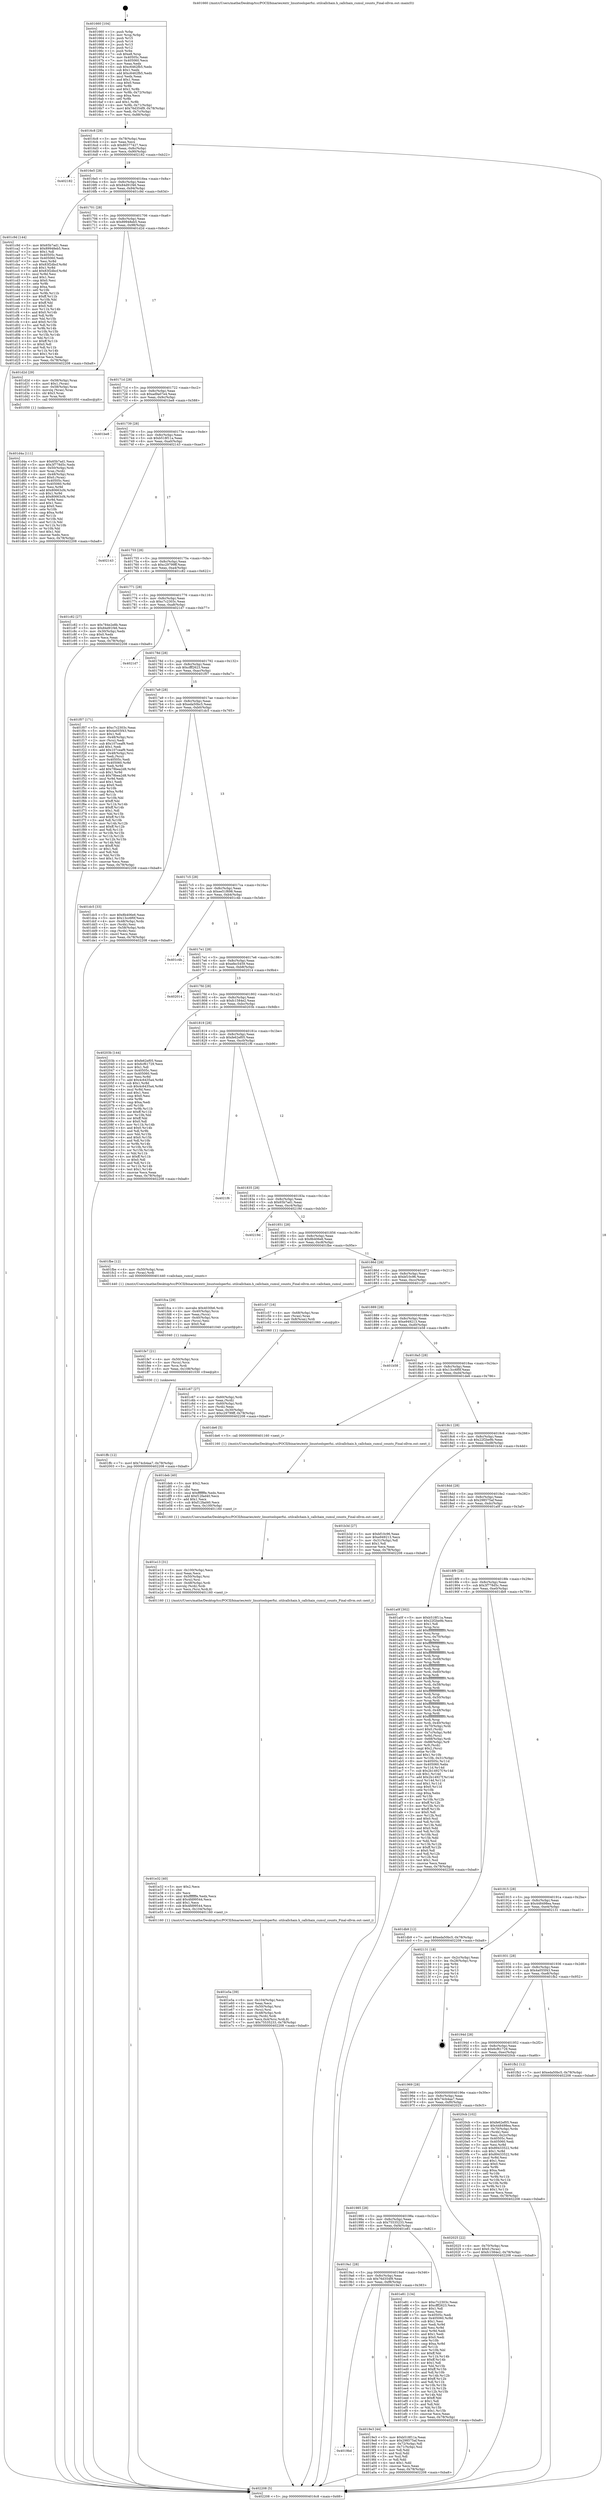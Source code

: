 digraph "0x401660" {
  label = "0x401660 (/mnt/c/Users/mathe/Desktop/tcc/POCII/binaries/extr_linuxtoolsperfui..utilcallchain.h_callchain_cumul_counts_Final-ollvm.out::main(0))"
  labelloc = "t"
  node[shape=record]

  Entry [label="",width=0.3,height=0.3,shape=circle,fillcolor=black,style=filled]
  "0x4016c8" [label="{
     0x4016c8 [29]\l
     | [instrs]\l
     &nbsp;&nbsp;0x4016c8 \<+3\>: mov -0x78(%rbp),%eax\l
     &nbsp;&nbsp;0x4016cb \<+2\>: mov %eax,%ecx\l
     &nbsp;&nbsp;0x4016cd \<+6\>: sub $0x80377427,%ecx\l
     &nbsp;&nbsp;0x4016d3 \<+6\>: mov %eax,-0x8c(%rbp)\l
     &nbsp;&nbsp;0x4016d9 \<+6\>: mov %ecx,-0x90(%rbp)\l
     &nbsp;&nbsp;0x4016df \<+6\>: je 0000000000402182 \<main+0xb22\>\l
  }"]
  "0x402182" [label="{
     0x402182\l
  }", style=dashed]
  "0x4016e5" [label="{
     0x4016e5 [28]\l
     | [instrs]\l
     &nbsp;&nbsp;0x4016e5 \<+5\>: jmp 00000000004016ea \<main+0x8a\>\l
     &nbsp;&nbsp;0x4016ea \<+6\>: mov -0x8c(%rbp),%eax\l
     &nbsp;&nbsp;0x4016f0 \<+5\>: sub $0x84d91f46,%eax\l
     &nbsp;&nbsp;0x4016f5 \<+6\>: mov %eax,-0x94(%rbp)\l
     &nbsp;&nbsp;0x4016fb \<+6\>: je 0000000000401c9d \<main+0x63d\>\l
  }"]
  Exit [label="",width=0.3,height=0.3,shape=circle,fillcolor=black,style=filled,peripheries=2]
  "0x401c9d" [label="{
     0x401c9d [144]\l
     | [instrs]\l
     &nbsp;&nbsp;0x401c9d \<+5\>: mov $0x65b7ad1,%eax\l
     &nbsp;&nbsp;0x401ca2 \<+5\>: mov $0x89948eb5,%ecx\l
     &nbsp;&nbsp;0x401ca7 \<+2\>: mov $0x1,%dl\l
     &nbsp;&nbsp;0x401ca9 \<+7\>: mov 0x40505c,%esi\l
     &nbsp;&nbsp;0x401cb0 \<+7\>: mov 0x405060,%edi\l
     &nbsp;&nbsp;0x401cb7 \<+3\>: mov %esi,%r8d\l
     &nbsp;&nbsp;0x401cba \<+7\>: sub $0x83f2dbcf,%r8d\l
     &nbsp;&nbsp;0x401cc1 \<+4\>: sub $0x1,%r8d\l
     &nbsp;&nbsp;0x401cc5 \<+7\>: add $0x83f2dbcf,%r8d\l
     &nbsp;&nbsp;0x401ccc \<+4\>: imul %r8d,%esi\l
     &nbsp;&nbsp;0x401cd0 \<+3\>: and $0x1,%esi\l
     &nbsp;&nbsp;0x401cd3 \<+3\>: cmp $0x0,%esi\l
     &nbsp;&nbsp;0x401cd6 \<+4\>: sete %r9b\l
     &nbsp;&nbsp;0x401cda \<+3\>: cmp $0xa,%edi\l
     &nbsp;&nbsp;0x401cdd \<+4\>: setl %r10b\l
     &nbsp;&nbsp;0x401ce1 \<+3\>: mov %r9b,%r11b\l
     &nbsp;&nbsp;0x401ce4 \<+4\>: xor $0xff,%r11b\l
     &nbsp;&nbsp;0x401ce8 \<+3\>: mov %r10b,%bl\l
     &nbsp;&nbsp;0x401ceb \<+3\>: xor $0xff,%bl\l
     &nbsp;&nbsp;0x401cee \<+3\>: xor $0x0,%dl\l
     &nbsp;&nbsp;0x401cf1 \<+3\>: mov %r11b,%r14b\l
     &nbsp;&nbsp;0x401cf4 \<+4\>: and $0x0,%r14b\l
     &nbsp;&nbsp;0x401cf8 \<+3\>: and %dl,%r9b\l
     &nbsp;&nbsp;0x401cfb \<+3\>: mov %bl,%r15b\l
     &nbsp;&nbsp;0x401cfe \<+4\>: and $0x0,%r15b\l
     &nbsp;&nbsp;0x401d02 \<+3\>: and %dl,%r10b\l
     &nbsp;&nbsp;0x401d05 \<+3\>: or %r9b,%r14b\l
     &nbsp;&nbsp;0x401d08 \<+3\>: or %r10b,%r15b\l
     &nbsp;&nbsp;0x401d0b \<+3\>: xor %r15b,%r14b\l
     &nbsp;&nbsp;0x401d0e \<+3\>: or %bl,%r11b\l
     &nbsp;&nbsp;0x401d11 \<+4\>: xor $0xff,%r11b\l
     &nbsp;&nbsp;0x401d15 \<+3\>: or $0x0,%dl\l
     &nbsp;&nbsp;0x401d18 \<+3\>: and %dl,%r11b\l
     &nbsp;&nbsp;0x401d1b \<+3\>: or %r11b,%r14b\l
     &nbsp;&nbsp;0x401d1e \<+4\>: test $0x1,%r14b\l
     &nbsp;&nbsp;0x401d22 \<+3\>: cmovne %ecx,%eax\l
     &nbsp;&nbsp;0x401d25 \<+3\>: mov %eax,-0x78(%rbp)\l
     &nbsp;&nbsp;0x401d28 \<+5\>: jmp 0000000000402208 \<main+0xba8\>\l
  }"]
  "0x401701" [label="{
     0x401701 [28]\l
     | [instrs]\l
     &nbsp;&nbsp;0x401701 \<+5\>: jmp 0000000000401706 \<main+0xa6\>\l
     &nbsp;&nbsp;0x401706 \<+6\>: mov -0x8c(%rbp),%eax\l
     &nbsp;&nbsp;0x40170c \<+5\>: sub $0x89948eb5,%eax\l
     &nbsp;&nbsp;0x401711 \<+6\>: mov %eax,-0x98(%rbp)\l
     &nbsp;&nbsp;0x401717 \<+6\>: je 0000000000401d2d \<main+0x6cd\>\l
  }"]
  "0x401ffc" [label="{
     0x401ffc [12]\l
     | [instrs]\l
     &nbsp;&nbsp;0x401ffc \<+7\>: movl $0x74cb4aa7,-0x78(%rbp)\l
     &nbsp;&nbsp;0x402003 \<+5\>: jmp 0000000000402208 \<main+0xba8\>\l
  }"]
  "0x401d2d" [label="{
     0x401d2d [29]\l
     | [instrs]\l
     &nbsp;&nbsp;0x401d2d \<+4\>: mov -0x58(%rbp),%rax\l
     &nbsp;&nbsp;0x401d31 \<+6\>: movl $0x1,(%rax)\l
     &nbsp;&nbsp;0x401d37 \<+4\>: mov -0x58(%rbp),%rax\l
     &nbsp;&nbsp;0x401d3b \<+3\>: movslq (%rax),%rax\l
     &nbsp;&nbsp;0x401d3e \<+4\>: shl $0x3,%rax\l
     &nbsp;&nbsp;0x401d42 \<+3\>: mov %rax,%rdi\l
     &nbsp;&nbsp;0x401d45 \<+5\>: call 0000000000401050 \<malloc@plt\>\l
     | [calls]\l
     &nbsp;&nbsp;0x401050 \{1\} (unknown)\l
  }"]
  "0x40171d" [label="{
     0x40171d [28]\l
     | [instrs]\l
     &nbsp;&nbsp;0x40171d \<+5\>: jmp 0000000000401722 \<main+0xc2\>\l
     &nbsp;&nbsp;0x401722 \<+6\>: mov -0x8c(%rbp),%eax\l
     &nbsp;&nbsp;0x401728 \<+5\>: sub $0xad9a07e4,%eax\l
     &nbsp;&nbsp;0x40172d \<+6\>: mov %eax,-0x9c(%rbp)\l
     &nbsp;&nbsp;0x401733 \<+6\>: je 0000000000401be8 \<main+0x588\>\l
  }"]
  "0x401fe7" [label="{
     0x401fe7 [21]\l
     | [instrs]\l
     &nbsp;&nbsp;0x401fe7 \<+4\>: mov -0x50(%rbp),%rcx\l
     &nbsp;&nbsp;0x401feb \<+3\>: mov (%rcx),%rcx\l
     &nbsp;&nbsp;0x401fee \<+3\>: mov %rcx,%rdi\l
     &nbsp;&nbsp;0x401ff1 \<+6\>: mov %eax,-0x108(%rbp)\l
     &nbsp;&nbsp;0x401ff7 \<+5\>: call 0000000000401030 \<free@plt\>\l
     | [calls]\l
     &nbsp;&nbsp;0x401030 \{1\} (unknown)\l
  }"]
  "0x401be8" [label="{
     0x401be8\l
  }", style=dashed]
  "0x401739" [label="{
     0x401739 [28]\l
     | [instrs]\l
     &nbsp;&nbsp;0x401739 \<+5\>: jmp 000000000040173e \<main+0xde\>\l
     &nbsp;&nbsp;0x40173e \<+6\>: mov -0x8c(%rbp),%eax\l
     &nbsp;&nbsp;0x401744 \<+5\>: sub $0xb518f11a,%eax\l
     &nbsp;&nbsp;0x401749 \<+6\>: mov %eax,-0xa0(%rbp)\l
     &nbsp;&nbsp;0x40174f \<+6\>: je 0000000000402143 \<main+0xae3\>\l
  }"]
  "0x401fca" [label="{
     0x401fca [29]\l
     | [instrs]\l
     &nbsp;&nbsp;0x401fca \<+10\>: movabs $0x4030b6,%rdi\l
     &nbsp;&nbsp;0x401fd4 \<+4\>: mov -0x40(%rbp),%rcx\l
     &nbsp;&nbsp;0x401fd8 \<+2\>: mov %eax,(%rcx)\l
     &nbsp;&nbsp;0x401fda \<+4\>: mov -0x40(%rbp),%rcx\l
     &nbsp;&nbsp;0x401fde \<+2\>: mov (%rcx),%esi\l
     &nbsp;&nbsp;0x401fe0 \<+2\>: mov $0x0,%al\l
     &nbsp;&nbsp;0x401fe2 \<+5\>: call 0000000000401040 \<printf@plt\>\l
     | [calls]\l
     &nbsp;&nbsp;0x401040 \{1\} (unknown)\l
  }"]
  "0x402143" [label="{
     0x402143\l
  }", style=dashed]
  "0x401755" [label="{
     0x401755 [28]\l
     | [instrs]\l
     &nbsp;&nbsp;0x401755 \<+5\>: jmp 000000000040175a \<main+0xfa\>\l
     &nbsp;&nbsp;0x40175a \<+6\>: mov -0x8c(%rbp),%eax\l
     &nbsp;&nbsp;0x401760 \<+5\>: sub $0xc29799ff,%eax\l
     &nbsp;&nbsp;0x401765 \<+6\>: mov %eax,-0xa4(%rbp)\l
     &nbsp;&nbsp;0x40176b \<+6\>: je 0000000000401c82 \<main+0x622\>\l
  }"]
  "0x401e5a" [label="{
     0x401e5a [39]\l
     | [instrs]\l
     &nbsp;&nbsp;0x401e5a \<+6\>: mov -0x104(%rbp),%ecx\l
     &nbsp;&nbsp;0x401e60 \<+3\>: imul %eax,%ecx\l
     &nbsp;&nbsp;0x401e63 \<+4\>: mov -0x50(%rbp),%rsi\l
     &nbsp;&nbsp;0x401e67 \<+3\>: mov (%rsi),%rsi\l
     &nbsp;&nbsp;0x401e6a \<+4\>: mov -0x48(%rbp),%rdi\l
     &nbsp;&nbsp;0x401e6e \<+3\>: movslq (%rdi),%rdi\l
     &nbsp;&nbsp;0x401e71 \<+4\>: mov %ecx,0x4(%rsi,%rdi,8)\l
     &nbsp;&nbsp;0x401e75 \<+7\>: movl $0x75535233,-0x78(%rbp)\l
     &nbsp;&nbsp;0x401e7c \<+5\>: jmp 0000000000402208 \<main+0xba8\>\l
  }"]
  "0x401c82" [label="{
     0x401c82 [27]\l
     | [instrs]\l
     &nbsp;&nbsp;0x401c82 \<+5\>: mov $0x784e2e8b,%eax\l
     &nbsp;&nbsp;0x401c87 \<+5\>: mov $0x84d91f46,%ecx\l
     &nbsp;&nbsp;0x401c8c \<+3\>: mov -0x30(%rbp),%edx\l
     &nbsp;&nbsp;0x401c8f \<+3\>: cmp $0x0,%edx\l
     &nbsp;&nbsp;0x401c92 \<+3\>: cmove %ecx,%eax\l
     &nbsp;&nbsp;0x401c95 \<+3\>: mov %eax,-0x78(%rbp)\l
     &nbsp;&nbsp;0x401c98 \<+5\>: jmp 0000000000402208 \<main+0xba8\>\l
  }"]
  "0x401771" [label="{
     0x401771 [28]\l
     | [instrs]\l
     &nbsp;&nbsp;0x401771 \<+5\>: jmp 0000000000401776 \<main+0x116\>\l
     &nbsp;&nbsp;0x401776 \<+6\>: mov -0x8c(%rbp),%eax\l
     &nbsp;&nbsp;0x40177c \<+5\>: sub $0xc7c2303c,%eax\l
     &nbsp;&nbsp;0x401781 \<+6\>: mov %eax,-0xa8(%rbp)\l
     &nbsp;&nbsp;0x401787 \<+6\>: je 00000000004021d7 \<main+0xb77\>\l
  }"]
  "0x401e32" [label="{
     0x401e32 [40]\l
     | [instrs]\l
     &nbsp;&nbsp;0x401e32 \<+5\>: mov $0x2,%ecx\l
     &nbsp;&nbsp;0x401e37 \<+1\>: cltd\l
     &nbsp;&nbsp;0x401e38 \<+2\>: idiv %ecx\l
     &nbsp;&nbsp;0x401e3a \<+6\>: imul $0xfffffffe,%edx,%ecx\l
     &nbsp;&nbsp;0x401e40 \<+6\>: add $0x4fd99544,%ecx\l
     &nbsp;&nbsp;0x401e46 \<+3\>: add $0x1,%ecx\l
     &nbsp;&nbsp;0x401e49 \<+6\>: sub $0x4fd99544,%ecx\l
     &nbsp;&nbsp;0x401e4f \<+6\>: mov %ecx,-0x104(%rbp)\l
     &nbsp;&nbsp;0x401e55 \<+5\>: call 0000000000401160 \<next_i\>\l
     | [calls]\l
     &nbsp;&nbsp;0x401160 \{1\} (/mnt/c/Users/mathe/Desktop/tcc/POCII/binaries/extr_linuxtoolsperfui..utilcallchain.h_callchain_cumul_counts_Final-ollvm.out::next_i)\l
  }"]
  "0x4021d7" [label="{
     0x4021d7\l
  }", style=dashed]
  "0x40178d" [label="{
     0x40178d [28]\l
     | [instrs]\l
     &nbsp;&nbsp;0x40178d \<+5\>: jmp 0000000000401792 \<main+0x132\>\l
     &nbsp;&nbsp;0x401792 \<+6\>: mov -0x8c(%rbp),%eax\l
     &nbsp;&nbsp;0x401798 \<+5\>: sub $0xcfff2623,%eax\l
     &nbsp;&nbsp;0x40179d \<+6\>: mov %eax,-0xac(%rbp)\l
     &nbsp;&nbsp;0x4017a3 \<+6\>: je 0000000000401f07 \<main+0x8a7\>\l
  }"]
  "0x401e13" [label="{
     0x401e13 [31]\l
     | [instrs]\l
     &nbsp;&nbsp;0x401e13 \<+6\>: mov -0x100(%rbp),%ecx\l
     &nbsp;&nbsp;0x401e19 \<+3\>: imul %eax,%ecx\l
     &nbsp;&nbsp;0x401e1c \<+4\>: mov -0x50(%rbp),%rsi\l
     &nbsp;&nbsp;0x401e20 \<+3\>: mov (%rsi),%rsi\l
     &nbsp;&nbsp;0x401e23 \<+4\>: mov -0x48(%rbp),%rdi\l
     &nbsp;&nbsp;0x401e27 \<+3\>: movslq (%rdi),%rdi\l
     &nbsp;&nbsp;0x401e2a \<+3\>: mov %ecx,(%rsi,%rdi,8)\l
     &nbsp;&nbsp;0x401e2d \<+5\>: call 0000000000401160 \<next_i\>\l
     | [calls]\l
     &nbsp;&nbsp;0x401160 \{1\} (/mnt/c/Users/mathe/Desktop/tcc/POCII/binaries/extr_linuxtoolsperfui..utilcallchain.h_callchain_cumul_counts_Final-ollvm.out::next_i)\l
  }"]
  "0x401f07" [label="{
     0x401f07 [171]\l
     | [instrs]\l
     &nbsp;&nbsp;0x401f07 \<+5\>: mov $0xc7c2303c,%eax\l
     &nbsp;&nbsp;0x401f0c \<+5\>: mov $0x4a055f43,%ecx\l
     &nbsp;&nbsp;0x401f11 \<+2\>: mov $0x1,%dl\l
     &nbsp;&nbsp;0x401f13 \<+4\>: mov -0x48(%rbp),%rsi\l
     &nbsp;&nbsp;0x401f17 \<+2\>: mov (%rsi),%edi\l
     &nbsp;&nbsp;0x401f19 \<+6\>: sub $0x107ceaf9,%edi\l
     &nbsp;&nbsp;0x401f1f \<+3\>: add $0x1,%edi\l
     &nbsp;&nbsp;0x401f22 \<+6\>: add $0x107ceaf9,%edi\l
     &nbsp;&nbsp;0x401f28 \<+4\>: mov -0x48(%rbp),%rsi\l
     &nbsp;&nbsp;0x401f2c \<+2\>: mov %edi,(%rsi)\l
     &nbsp;&nbsp;0x401f2e \<+7\>: mov 0x40505c,%edi\l
     &nbsp;&nbsp;0x401f35 \<+8\>: mov 0x405060,%r8d\l
     &nbsp;&nbsp;0x401f3d \<+3\>: mov %edi,%r9d\l
     &nbsp;&nbsp;0x401f40 \<+7\>: add $0x78bea2d8,%r9d\l
     &nbsp;&nbsp;0x401f47 \<+4\>: sub $0x1,%r9d\l
     &nbsp;&nbsp;0x401f4b \<+7\>: sub $0x78bea2d8,%r9d\l
     &nbsp;&nbsp;0x401f52 \<+4\>: imul %r9d,%edi\l
     &nbsp;&nbsp;0x401f56 \<+3\>: and $0x1,%edi\l
     &nbsp;&nbsp;0x401f59 \<+3\>: cmp $0x0,%edi\l
     &nbsp;&nbsp;0x401f5c \<+4\>: sete %r10b\l
     &nbsp;&nbsp;0x401f60 \<+4\>: cmp $0xa,%r8d\l
     &nbsp;&nbsp;0x401f64 \<+4\>: setl %r11b\l
     &nbsp;&nbsp;0x401f68 \<+3\>: mov %r10b,%bl\l
     &nbsp;&nbsp;0x401f6b \<+3\>: xor $0xff,%bl\l
     &nbsp;&nbsp;0x401f6e \<+3\>: mov %r11b,%r14b\l
     &nbsp;&nbsp;0x401f71 \<+4\>: xor $0xff,%r14b\l
     &nbsp;&nbsp;0x401f75 \<+3\>: xor $0x1,%dl\l
     &nbsp;&nbsp;0x401f78 \<+3\>: mov %bl,%r15b\l
     &nbsp;&nbsp;0x401f7b \<+4\>: and $0xff,%r15b\l
     &nbsp;&nbsp;0x401f7f \<+3\>: and %dl,%r10b\l
     &nbsp;&nbsp;0x401f82 \<+3\>: mov %r14b,%r12b\l
     &nbsp;&nbsp;0x401f85 \<+4\>: and $0xff,%r12b\l
     &nbsp;&nbsp;0x401f89 \<+3\>: and %dl,%r11b\l
     &nbsp;&nbsp;0x401f8c \<+3\>: or %r10b,%r15b\l
     &nbsp;&nbsp;0x401f8f \<+3\>: or %r11b,%r12b\l
     &nbsp;&nbsp;0x401f92 \<+3\>: xor %r12b,%r15b\l
     &nbsp;&nbsp;0x401f95 \<+3\>: or %r14b,%bl\l
     &nbsp;&nbsp;0x401f98 \<+3\>: xor $0xff,%bl\l
     &nbsp;&nbsp;0x401f9b \<+3\>: or $0x1,%dl\l
     &nbsp;&nbsp;0x401f9e \<+2\>: and %dl,%bl\l
     &nbsp;&nbsp;0x401fa0 \<+3\>: or %bl,%r15b\l
     &nbsp;&nbsp;0x401fa3 \<+4\>: test $0x1,%r15b\l
     &nbsp;&nbsp;0x401fa7 \<+3\>: cmovne %ecx,%eax\l
     &nbsp;&nbsp;0x401faa \<+3\>: mov %eax,-0x78(%rbp)\l
     &nbsp;&nbsp;0x401fad \<+5\>: jmp 0000000000402208 \<main+0xba8\>\l
  }"]
  "0x4017a9" [label="{
     0x4017a9 [28]\l
     | [instrs]\l
     &nbsp;&nbsp;0x4017a9 \<+5\>: jmp 00000000004017ae \<main+0x14e\>\l
     &nbsp;&nbsp;0x4017ae \<+6\>: mov -0x8c(%rbp),%eax\l
     &nbsp;&nbsp;0x4017b4 \<+5\>: sub $0xeda50bc5,%eax\l
     &nbsp;&nbsp;0x4017b9 \<+6\>: mov %eax,-0xb0(%rbp)\l
     &nbsp;&nbsp;0x4017bf \<+6\>: je 0000000000401dc5 \<main+0x765\>\l
  }"]
  "0x401deb" [label="{
     0x401deb [40]\l
     | [instrs]\l
     &nbsp;&nbsp;0x401deb \<+5\>: mov $0x2,%ecx\l
     &nbsp;&nbsp;0x401df0 \<+1\>: cltd\l
     &nbsp;&nbsp;0x401df1 \<+2\>: idiv %ecx\l
     &nbsp;&nbsp;0x401df3 \<+6\>: imul $0xfffffffe,%edx,%ecx\l
     &nbsp;&nbsp;0x401df9 \<+6\>: add $0xf12fad40,%ecx\l
     &nbsp;&nbsp;0x401dff \<+3\>: add $0x1,%ecx\l
     &nbsp;&nbsp;0x401e02 \<+6\>: sub $0xf12fad40,%ecx\l
     &nbsp;&nbsp;0x401e08 \<+6\>: mov %ecx,-0x100(%rbp)\l
     &nbsp;&nbsp;0x401e0e \<+5\>: call 0000000000401160 \<next_i\>\l
     | [calls]\l
     &nbsp;&nbsp;0x401160 \{1\} (/mnt/c/Users/mathe/Desktop/tcc/POCII/binaries/extr_linuxtoolsperfui..utilcallchain.h_callchain_cumul_counts_Final-ollvm.out::next_i)\l
  }"]
  "0x401dc5" [label="{
     0x401dc5 [33]\l
     | [instrs]\l
     &nbsp;&nbsp;0x401dc5 \<+5\>: mov $0x8b406e6,%eax\l
     &nbsp;&nbsp;0x401dca \<+5\>: mov $0x13cc6f0f,%ecx\l
     &nbsp;&nbsp;0x401dcf \<+4\>: mov -0x48(%rbp),%rdx\l
     &nbsp;&nbsp;0x401dd3 \<+2\>: mov (%rdx),%esi\l
     &nbsp;&nbsp;0x401dd5 \<+4\>: mov -0x58(%rbp),%rdx\l
     &nbsp;&nbsp;0x401dd9 \<+2\>: cmp (%rdx),%esi\l
     &nbsp;&nbsp;0x401ddb \<+3\>: cmovl %ecx,%eax\l
     &nbsp;&nbsp;0x401dde \<+3\>: mov %eax,-0x78(%rbp)\l
     &nbsp;&nbsp;0x401de1 \<+5\>: jmp 0000000000402208 \<main+0xba8\>\l
  }"]
  "0x4017c5" [label="{
     0x4017c5 [28]\l
     | [instrs]\l
     &nbsp;&nbsp;0x4017c5 \<+5\>: jmp 00000000004017ca \<main+0x16a\>\l
     &nbsp;&nbsp;0x4017ca \<+6\>: mov -0x8c(%rbp),%eax\l
     &nbsp;&nbsp;0x4017d0 \<+5\>: sub $0xee51f698,%eax\l
     &nbsp;&nbsp;0x4017d5 \<+6\>: mov %eax,-0xb4(%rbp)\l
     &nbsp;&nbsp;0x4017db \<+6\>: je 0000000000401c4b \<main+0x5eb\>\l
  }"]
  "0x401d4a" [label="{
     0x401d4a [111]\l
     | [instrs]\l
     &nbsp;&nbsp;0x401d4a \<+5\>: mov $0x65b7ad1,%ecx\l
     &nbsp;&nbsp;0x401d4f \<+5\>: mov $0x3f778d5c,%edx\l
     &nbsp;&nbsp;0x401d54 \<+4\>: mov -0x50(%rbp),%rdi\l
     &nbsp;&nbsp;0x401d58 \<+3\>: mov %rax,(%rdi)\l
     &nbsp;&nbsp;0x401d5b \<+4\>: mov -0x48(%rbp),%rax\l
     &nbsp;&nbsp;0x401d5f \<+6\>: movl $0x0,(%rax)\l
     &nbsp;&nbsp;0x401d65 \<+7\>: mov 0x40505c,%esi\l
     &nbsp;&nbsp;0x401d6c \<+8\>: mov 0x405060,%r8d\l
     &nbsp;&nbsp;0x401d74 \<+3\>: mov %esi,%r9d\l
     &nbsp;&nbsp;0x401d77 \<+7\>: add $0x80663cf4,%r9d\l
     &nbsp;&nbsp;0x401d7e \<+4\>: sub $0x1,%r9d\l
     &nbsp;&nbsp;0x401d82 \<+7\>: sub $0x80663cf4,%r9d\l
     &nbsp;&nbsp;0x401d89 \<+4\>: imul %r9d,%esi\l
     &nbsp;&nbsp;0x401d8d \<+3\>: and $0x1,%esi\l
     &nbsp;&nbsp;0x401d90 \<+3\>: cmp $0x0,%esi\l
     &nbsp;&nbsp;0x401d93 \<+4\>: sete %r10b\l
     &nbsp;&nbsp;0x401d97 \<+4\>: cmp $0xa,%r8d\l
     &nbsp;&nbsp;0x401d9b \<+4\>: setl %r11b\l
     &nbsp;&nbsp;0x401d9f \<+3\>: mov %r10b,%bl\l
     &nbsp;&nbsp;0x401da2 \<+3\>: and %r11b,%bl\l
     &nbsp;&nbsp;0x401da5 \<+3\>: xor %r11b,%r10b\l
     &nbsp;&nbsp;0x401da8 \<+3\>: or %r10b,%bl\l
     &nbsp;&nbsp;0x401dab \<+3\>: test $0x1,%bl\l
     &nbsp;&nbsp;0x401dae \<+3\>: cmovne %edx,%ecx\l
     &nbsp;&nbsp;0x401db1 \<+3\>: mov %ecx,-0x78(%rbp)\l
     &nbsp;&nbsp;0x401db4 \<+5\>: jmp 0000000000402208 \<main+0xba8\>\l
  }"]
  "0x401c4b" [label="{
     0x401c4b\l
  }", style=dashed]
  "0x4017e1" [label="{
     0x4017e1 [28]\l
     | [instrs]\l
     &nbsp;&nbsp;0x4017e1 \<+5\>: jmp 00000000004017e6 \<main+0x186\>\l
     &nbsp;&nbsp;0x4017e6 \<+6\>: mov -0x8c(%rbp),%eax\l
     &nbsp;&nbsp;0x4017ec \<+5\>: sub $0xefec5459,%eax\l
     &nbsp;&nbsp;0x4017f1 \<+6\>: mov %eax,-0xb8(%rbp)\l
     &nbsp;&nbsp;0x4017f7 \<+6\>: je 0000000000402014 \<main+0x9b4\>\l
  }"]
  "0x401c67" [label="{
     0x401c67 [27]\l
     | [instrs]\l
     &nbsp;&nbsp;0x401c67 \<+4\>: mov -0x60(%rbp),%rdi\l
     &nbsp;&nbsp;0x401c6b \<+2\>: mov %eax,(%rdi)\l
     &nbsp;&nbsp;0x401c6d \<+4\>: mov -0x60(%rbp),%rdi\l
     &nbsp;&nbsp;0x401c71 \<+2\>: mov (%rdi),%eax\l
     &nbsp;&nbsp;0x401c73 \<+3\>: mov %eax,-0x30(%rbp)\l
     &nbsp;&nbsp;0x401c76 \<+7\>: movl $0xc29799ff,-0x78(%rbp)\l
     &nbsp;&nbsp;0x401c7d \<+5\>: jmp 0000000000402208 \<main+0xba8\>\l
  }"]
  "0x402014" [label="{
     0x402014\l
  }", style=dashed]
  "0x4017fd" [label="{
     0x4017fd [28]\l
     | [instrs]\l
     &nbsp;&nbsp;0x4017fd \<+5\>: jmp 0000000000401802 \<main+0x1a2\>\l
     &nbsp;&nbsp;0x401802 \<+6\>: mov -0x8c(%rbp),%eax\l
     &nbsp;&nbsp;0x401808 \<+5\>: sub $0xfc1584e2,%eax\l
     &nbsp;&nbsp;0x40180d \<+6\>: mov %eax,-0xbc(%rbp)\l
     &nbsp;&nbsp;0x401813 \<+6\>: je 000000000040203b \<main+0x9db\>\l
  }"]
  "0x401660" [label="{
     0x401660 [104]\l
     | [instrs]\l
     &nbsp;&nbsp;0x401660 \<+1\>: push %rbp\l
     &nbsp;&nbsp;0x401661 \<+3\>: mov %rsp,%rbp\l
     &nbsp;&nbsp;0x401664 \<+2\>: push %r15\l
     &nbsp;&nbsp;0x401666 \<+2\>: push %r14\l
     &nbsp;&nbsp;0x401668 \<+2\>: push %r13\l
     &nbsp;&nbsp;0x40166a \<+2\>: push %r12\l
     &nbsp;&nbsp;0x40166c \<+1\>: push %rbx\l
     &nbsp;&nbsp;0x40166d \<+7\>: sub $0xe8,%rsp\l
     &nbsp;&nbsp;0x401674 \<+7\>: mov 0x40505c,%eax\l
     &nbsp;&nbsp;0x40167b \<+7\>: mov 0x405060,%ecx\l
     &nbsp;&nbsp;0x401682 \<+2\>: mov %eax,%edx\l
     &nbsp;&nbsp;0x401684 \<+6\>: sub $0xc6462fb5,%edx\l
     &nbsp;&nbsp;0x40168a \<+3\>: sub $0x1,%edx\l
     &nbsp;&nbsp;0x40168d \<+6\>: add $0xc6462fb5,%edx\l
     &nbsp;&nbsp;0x401693 \<+3\>: imul %edx,%eax\l
     &nbsp;&nbsp;0x401696 \<+3\>: and $0x1,%eax\l
     &nbsp;&nbsp;0x401699 \<+3\>: cmp $0x0,%eax\l
     &nbsp;&nbsp;0x40169c \<+4\>: sete %r8b\l
     &nbsp;&nbsp;0x4016a0 \<+4\>: and $0x1,%r8b\l
     &nbsp;&nbsp;0x4016a4 \<+4\>: mov %r8b,-0x72(%rbp)\l
     &nbsp;&nbsp;0x4016a8 \<+3\>: cmp $0xa,%ecx\l
     &nbsp;&nbsp;0x4016ab \<+4\>: setl %r8b\l
     &nbsp;&nbsp;0x4016af \<+4\>: and $0x1,%r8b\l
     &nbsp;&nbsp;0x4016b3 \<+4\>: mov %r8b,-0x71(%rbp)\l
     &nbsp;&nbsp;0x4016b7 \<+7\>: movl $0x76d354f9,-0x78(%rbp)\l
     &nbsp;&nbsp;0x4016be \<+3\>: mov %edi,-0x7c(%rbp)\l
     &nbsp;&nbsp;0x4016c1 \<+7\>: mov %rsi,-0x88(%rbp)\l
  }"]
  "0x40203b" [label="{
     0x40203b [144]\l
     | [instrs]\l
     &nbsp;&nbsp;0x40203b \<+5\>: mov $0xfe62ef05,%eax\l
     &nbsp;&nbsp;0x402040 \<+5\>: mov $0x6cf61729,%ecx\l
     &nbsp;&nbsp;0x402045 \<+2\>: mov $0x1,%dl\l
     &nbsp;&nbsp;0x402047 \<+7\>: mov 0x40505c,%esi\l
     &nbsp;&nbsp;0x40204e \<+7\>: mov 0x405060,%edi\l
     &nbsp;&nbsp;0x402055 \<+3\>: mov %esi,%r8d\l
     &nbsp;&nbsp;0x402058 \<+7\>: add $0x4c6435a4,%r8d\l
     &nbsp;&nbsp;0x40205f \<+4\>: sub $0x1,%r8d\l
     &nbsp;&nbsp;0x402063 \<+7\>: sub $0x4c6435a4,%r8d\l
     &nbsp;&nbsp;0x40206a \<+4\>: imul %r8d,%esi\l
     &nbsp;&nbsp;0x40206e \<+3\>: and $0x1,%esi\l
     &nbsp;&nbsp;0x402071 \<+3\>: cmp $0x0,%esi\l
     &nbsp;&nbsp;0x402074 \<+4\>: sete %r9b\l
     &nbsp;&nbsp;0x402078 \<+3\>: cmp $0xa,%edi\l
     &nbsp;&nbsp;0x40207b \<+4\>: setl %r10b\l
     &nbsp;&nbsp;0x40207f \<+3\>: mov %r9b,%r11b\l
     &nbsp;&nbsp;0x402082 \<+4\>: xor $0xff,%r11b\l
     &nbsp;&nbsp;0x402086 \<+3\>: mov %r10b,%bl\l
     &nbsp;&nbsp;0x402089 \<+3\>: xor $0xff,%bl\l
     &nbsp;&nbsp;0x40208c \<+3\>: xor $0x0,%dl\l
     &nbsp;&nbsp;0x40208f \<+3\>: mov %r11b,%r14b\l
     &nbsp;&nbsp;0x402092 \<+4\>: and $0x0,%r14b\l
     &nbsp;&nbsp;0x402096 \<+3\>: and %dl,%r9b\l
     &nbsp;&nbsp;0x402099 \<+3\>: mov %bl,%r15b\l
     &nbsp;&nbsp;0x40209c \<+4\>: and $0x0,%r15b\l
     &nbsp;&nbsp;0x4020a0 \<+3\>: and %dl,%r10b\l
     &nbsp;&nbsp;0x4020a3 \<+3\>: or %r9b,%r14b\l
     &nbsp;&nbsp;0x4020a6 \<+3\>: or %r10b,%r15b\l
     &nbsp;&nbsp;0x4020a9 \<+3\>: xor %r15b,%r14b\l
     &nbsp;&nbsp;0x4020ac \<+3\>: or %bl,%r11b\l
     &nbsp;&nbsp;0x4020af \<+4\>: xor $0xff,%r11b\l
     &nbsp;&nbsp;0x4020b3 \<+3\>: or $0x0,%dl\l
     &nbsp;&nbsp;0x4020b6 \<+3\>: and %dl,%r11b\l
     &nbsp;&nbsp;0x4020b9 \<+3\>: or %r11b,%r14b\l
     &nbsp;&nbsp;0x4020bc \<+4\>: test $0x1,%r14b\l
     &nbsp;&nbsp;0x4020c0 \<+3\>: cmovne %ecx,%eax\l
     &nbsp;&nbsp;0x4020c3 \<+3\>: mov %eax,-0x78(%rbp)\l
     &nbsp;&nbsp;0x4020c6 \<+5\>: jmp 0000000000402208 \<main+0xba8\>\l
  }"]
  "0x401819" [label="{
     0x401819 [28]\l
     | [instrs]\l
     &nbsp;&nbsp;0x401819 \<+5\>: jmp 000000000040181e \<main+0x1be\>\l
     &nbsp;&nbsp;0x40181e \<+6\>: mov -0x8c(%rbp),%eax\l
     &nbsp;&nbsp;0x401824 \<+5\>: sub $0xfe62ef05,%eax\l
     &nbsp;&nbsp;0x401829 \<+6\>: mov %eax,-0xc0(%rbp)\l
     &nbsp;&nbsp;0x40182f \<+6\>: je 00000000004021f6 \<main+0xb96\>\l
  }"]
  "0x402208" [label="{
     0x402208 [5]\l
     | [instrs]\l
     &nbsp;&nbsp;0x402208 \<+5\>: jmp 00000000004016c8 \<main+0x68\>\l
  }"]
  "0x4021f6" [label="{
     0x4021f6\l
  }", style=dashed]
  "0x401835" [label="{
     0x401835 [28]\l
     | [instrs]\l
     &nbsp;&nbsp;0x401835 \<+5\>: jmp 000000000040183a \<main+0x1da\>\l
     &nbsp;&nbsp;0x40183a \<+6\>: mov -0x8c(%rbp),%eax\l
     &nbsp;&nbsp;0x401840 \<+5\>: sub $0x65b7ad1,%eax\l
     &nbsp;&nbsp;0x401845 \<+6\>: mov %eax,-0xc4(%rbp)\l
     &nbsp;&nbsp;0x40184b \<+6\>: je 000000000040219d \<main+0xb3d\>\l
  }"]
  "0x4019bd" [label="{
     0x4019bd\l
  }", style=dashed]
  "0x40219d" [label="{
     0x40219d\l
  }", style=dashed]
  "0x401851" [label="{
     0x401851 [28]\l
     | [instrs]\l
     &nbsp;&nbsp;0x401851 \<+5\>: jmp 0000000000401856 \<main+0x1f6\>\l
     &nbsp;&nbsp;0x401856 \<+6\>: mov -0x8c(%rbp),%eax\l
     &nbsp;&nbsp;0x40185c \<+5\>: sub $0x8b406e6,%eax\l
     &nbsp;&nbsp;0x401861 \<+6\>: mov %eax,-0xc8(%rbp)\l
     &nbsp;&nbsp;0x401867 \<+6\>: je 0000000000401fbe \<main+0x95e\>\l
  }"]
  "0x4019e3" [label="{
     0x4019e3 [44]\l
     | [instrs]\l
     &nbsp;&nbsp;0x4019e3 \<+5\>: mov $0xb518f11a,%eax\l
     &nbsp;&nbsp;0x4019e8 \<+5\>: mov $0x298575af,%ecx\l
     &nbsp;&nbsp;0x4019ed \<+3\>: mov -0x72(%rbp),%dl\l
     &nbsp;&nbsp;0x4019f0 \<+4\>: mov -0x71(%rbp),%sil\l
     &nbsp;&nbsp;0x4019f4 \<+3\>: mov %dl,%dil\l
     &nbsp;&nbsp;0x4019f7 \<+3\>: and %sil,%dil\l
     &nbsp;&nbsp;0x4019fa \<+3\>: xor %sil,%dl\l
     &nbsp;&nbsp;0x4019fd \<+3\>: or %dl,%dil\l
     &nbsp;&nbsp;0x401a00 \<+4\>: test $0x1,%dil\l
     &nbsp;&nbsp;0x401a04 \<+3\>: cmovne %ecx,%eax\l
     &nbsp;&nbsp;0x401a07 \<+3\>: mov %eax,-0x78(%rbp)\l
     &nbsp;&nbsp;0x401a0a \<+5\>: jmp 0000000000402208 \<main+0xba8\>\l
  }"]
  "0x401fbe" [label="{
     0x401fbe [12]\l
     | [instrs]\l
     &nbsp;&nbsp;0x401fbe \<+4\>: mov -0x50(%rbp),%rax\l
     &nbsp;&nbsp;0x401fc2 \<+3\>: mov (%rax),%rdi\l
     &nbsp;&nbsp;0x401fc5 \<+5\>: call 0000000000401440 \<callchain_cumul_counts\>\l
     | [calls]\l
     &nbsp;&nbsp;0x401440 \{1\} (/mnt/c/Users/mathe/Desktop/tcc/POCII/binaries/extr_linuxtoolsperfui..utilcallchain.h_callchain_cumul_counts_Final-ollvm.out::callchain_cumul_counts)\l
  }"]
  "0x40186d" [label="{
     0x40186d [28]\l
     | [instrs]\l
     &nbsp;&nbsp;0x40186d \<+5\>: jmp 0000000000401872 \<main+0x212\>\l
     &nbsp;&nbsp;0x401872 \<+6\>: mov -0x8c(%rbp),%eax\l
     &nbsp;&nbsp;0x401878 \<+5\>: sub $0xbf10c96,%eax\l
     &nbsp;&nbsp;0x40187d \<+6\>: mov %eax,-0xcc(%rbp)\l
     &nbsp;&nbsp;0x401883 \<+6\>: je 0000000000401c57 \<main+0x5f7\>\l
  }"]
  "0x4019a1" [label="{
     0x4019a1 [28]\l
     | [instrs]\l
     &nbsp;&nbsp;0x4019a1 \<+5\>: jmp 00000000004019a6 \<main+0x346\>\l
     &nbsp;&nbsp;0x4019a6 \<+6\>: mov -0x8c(%rbp),%eax\l
     &nbsp;&nbsp;0x4019ac \<+5\>: sub $0x76d354f9,%eax\l
     &nbsp;&nbsp;0x4019b1 \<+6\>: mov %eax,-0xf8(%rbp)\l
     &nbsp;&nbsp;0x4019b7 \<+6\>: je 00000000004019e3 \<main+0x383\>\l
  }"]
  "0x401c57" [label="{
     0x401c57 [16]\l
     | [instrs]\l
     &nbsp;&nbsp;0x401c57 \<+4\>: mov -0x68(%rbp),%rax\l
     &nbsp;&nbsp;0x401c5b \<+3\>: mov (%rax),%rax\l
     &nbsp;&nbsp;0x401c5e \<+4\>: mov 0x8(%rax),%rdi\l
     &nbsp;&nbsp;0x401c62 \<+5\>: call 0000000000401060 \<atoi@plt\>\l
     | [calls]\l
     &nbsp;&nbsp;0x401060 \{1\} (unknown)\l
  }"]
  "0x401889" [label="{
     0x401889 [28]\l
     | [instrs]\l
     &nbsp;&nbsp;0x401889 \<+5\>: jmp 000000000040188e \<main+0x22e\>\l
     &nbsp;&nbsp;0x40188e \<+6\>: mov -0x8c(%rbp),%eax\l
     &nbsp;&nbsp;0x401894 \<+5\>: sub $0xe949213,%eax\l
     &nbsp;&nbsp;0x401899 \<+6\>: mov %eax,-0xd0(%rbp)\l
     &nbsp;&nbsp;0x40189f \<+6\>: je 0000000000401b58 \<main+0x4f8\>\l
  }"]
  "0x401e81" [label="{
     0x401e81 [134]\l
     | [instrs]\l
     &nbsp;&nbsp;0x401e81 \<+5\>: mov $0xc7c2303c,%eax\l
     &nbsp;&nbsp;0x401e86 \<+5\>: mov $0xcfff2623,%ecx\l
     &nbsp;&nbsp;0x401e8b \<+2\>: mov $0x1,%dl\l
     &nbsp;&nbsp;0x401e8d \<+2\>: xor %esi,%esi\l
     &nbsp;&nbsp;0x401e8f \<+7\>: mov 0x40505c,%edi\l
     &nbsp;&nbsp;0x401e96 \<+8\>: mov 0x405060,%r8d\l
     &nbsp;&nbsp;0x401e9e \<+3\>: sub $0x1,%esi\l
     &nbsp;&nbsp;0x401ea1 \<+3\>: mov %edi,%r9d\l
     &nbsp;&nbsp;0x401ea4 \<+3\>: add %esi,%r9d\l
     &nbsp;&nbsp;0x401ea7 \<+4\>: imul %r9d,%edi\l
     &nbsp;&nbsp;0x401eab \<+3\>: and $0x1,%edi\l
     &nbsp;&nbsp;0x401eae \<+3\>: cmp $0x0,%edi\l
     &nbsp;&nbsp;0x401eb1 \<+4\>: sete %r10b\l
     &nbsp;&nbsp;0x401eb5 \<+4\>: cmp $0xa,%r8d\l
     &nbsp;&nbsp;0x401eb9 \<+4\>: setl %r11b\l
     &nbsp;&nbsp;0x401ebd \<+3\>: mov %r10b,%bl\l
     &nbsp;&nbsp;0x401ec0 \<+3\>: xor $0xff,%bl\l
     &nbsp;&nbsp;0x401ec3 \<+3\>: mov %r11b,%r14b\l
     &nbsp;&nbsp;0x401ec6 \<+4\>: xor $0xff,%r14b\l
     &nbsp;&nbsp;0x401eca \<+3\>: xor $0x1,%dl\l
     &nbsp;&nbsp;0x401ecd \<+3\>: mov %bl,%r15b\l
     &nbsp;&nbsp;0x401ed0 \<+4\>: and $0xff,%r15b\l
     &nbsp;&nbsp;0x401ed4 \<+3\>: and %dl,%r10b\l
     &nbsp;&nbsp;0x401ed7 \<+3\>: mov %r14b,%r12b\l
     &nbsp;&nbsp;0x401eda \<+4\>: and $0xff,%r12b\l
     &nbsp;&nbsp;0x401ede \<+3\>: and %dl,%r11b\l
     &nbsp;&nbsp;0x401ee1 \<+3\>: or %r10b,%r15b\l
     &nbsp;&nbsp;0x401ee4 \<+3\>: or %r11b,%r12b\l
     &nbsp;&nbsp;0x401ee7 \<+3\>: xor %r12b,%r15b\l
     &nbsp;&nbsp;0x401eea \<+3\>: or %r14b,%bl\l
     &nbsp;&nbsp;0x401eed \<+3\>: xor $0xff,%bl\l
     &nbsp;&nbsp;0x401ef0 \<+3\>: or $0x1,%dl\l
     &nbsp;&nbsp;0x401ef3 \<+2\>: and %dl,%bl\l
     &nbsp;&nbsp;0x401ef5 \<+3\>: or %bl,%r15b\l
     &nbsp;&nbsp;0x401ef8 \<+4\>: test $0x1,%r15b\l
     &nbsp;&nbsp;0x401efc \<+3\>: cmovne %ecx,%eax\l
     &nbsp;&nbsp;0x401eff \<+3\>: mov %eax,-0x78(%rbp)\l
     &nbsp;&nbsp;0x401f02 \<+5\>: jmp 0000000000402208 \<main+0xba8\>\l
  }"]
  "0x401b58" [label="{
     0x401b58\l
  }", style=dashed]
  "0x4018a5" [label="{
     0x4018a5 [28]\l
     | [instrs]\l
     &nbsp;&nbsp;0x4018a5 \<+5\>: jmp 00000000004018aa \<main+0x24a\>\l
     &nbsp;&nbsp;0x4018aa \<+6\>: mov -0x8c(%rbp),%eax\l
     &nbsp;&nbsp;0x4018b0 \<+5\>: sub $0x13cc6f0f,%eax\l
     &nbsp;&nbsp;0x4018b5 \<+6\>: mov %eax,-0xd4(%rbp)\l
     &nbsp;&nbsp;0x4018bb \<+6\>: je 0000000000401de6 \<main+0x786\>\l
  }"]
  "0x401985" [label="{
     0x401985 [28]\l
     | [instrs]\l
     &nbsp;&nbsp;0x401985 \<+5\>: jmp 000000000040198a \<main+0x32a\>\l
     &nbsp;&nbsp;0x40198a \<+6\>: mov -0x8c(%rbp),%eax\l
     &nbsp;&nbsp;0x401990 \<+5\>: sub $0x75535233,%eax\l
     &nbsp;&nbsp;0x401995 \<+6\>: mov %eax,-0xf4(%rbp)\l
     &nbsp;&nbsp;0x40199b \<+6\>: je 0000000000401e81 \<main+0x821\>\l
  }"]
  "0x401de6" [label="{
     0x401de6 [5]\l
     | [instrs]\l
     &nbsp;&nbsp;0x401de6 \<+5\>: call 0000000000401160 \<next_i\>\l
     | [calls]\l
     &nbsp;&nbsp;0x401160 \{1\} (/mnt/c/Users/mathe/Desktop/tcc/POCII/binaries/extr_linuxtoolsperfui..utilcallchain.h_callchain_cumul_counts_Final-ollvm.out::next_i)\l
  }"]
  "0x4018c1" [label="{
     0x4018c1 [28]\l
     | [instrs]\l
     &nbsp;&nbsp;0x4018c1 \<+5\>: jmp 00000000004018c6 \<main+0x266\>\l
     &nbsp;&nbsp;0x4018c6 \<+6\>: mov -0x8c(%rbp),%eax\l
     &nbsp;&nbsp;0x4018cc \<+5\>: sub $0x22f2be9b,%eax\l
     &nbsp;&nbsp;0x4018d1 \<+6\>: mov %eax,-0xd8(%rbp)\l
     &nbsp;&nbsp;0x4018d7 \<+6\>: je 0000000000401b3d \<main+0x4dd\>\l
  }"]
  "0x402025" [label="{
     0x402025 [22]\l
     | [instrs]\l
     &nbsp;&nbsp;0x402025 \<+4\>: mov -0x70(%rbp),%rax\l
     &nbsp;&nbsp;0x402029 \<+6\>: movl $0x0,(%rax)\l
     &nbsp;&nbsp;0x40202f \<+7\>: movl $0xfc1584e2,-0x78(%rbp)\l
     &nbsp;&nbsp;0x402036 \<+5\>: jmp 0000000000402208 \<main+0xba8\>\l
  }"]
  "0x401b3d" [label="{
     0x401b3d [27]\l
     | [instrs]\l
     &nbsp;&nbsp;0x401b3d \<+5\>: mov $0xbf10c96,%eax\l
     &nbsp;&nbsp;0x401b42 \<+5\>: mov $0xe949213,%ecx\l
     &nbsp;&nbsp;0x401b47 \<+3\>: mov -0x31(%rbp),%dl\l
     &nbsp;&nbsp;0x401b4a \<+3\>: test $0x1,%dl\l
     &nbsp;&nbsp;0x401b4d \<+3\>: cmovne %ecx,%eax\l
     &nbsp;&nbsp;0x401b50 \<+3\>: mov %eax,-0x78(%rbp)\l
     &nbsp;&nbsp;0x401b53 \<+5\>: jmp 0000000000402208 \<main+0xba8\>\l
  }"]
  "0x4018dd" [label="{
     0x4018dd [28]\l
     | [instrs]\l
     &nbsp;&nbsp;0x4018dd \<+5\>: jmp 00000000004018e2 \<main+0x282\>\l
     &nbsp;&nbsp;0x4018e2 \<+6\>: mov -0x8c(%rbp),%eax\l
     &nbsp;&nbsp;0x4018e8 \<+5\>: sub $0x298575af,%eax\l
     &nbsp;&nbsp;0x4018ed \<+6\>: mov %eax,-0xdc(%rbp)\l
     &nbsp;&nbsp;0x4018f3 \<+6\>: je 0000000000401a0f \<main+0x3af\>\l
  }"]
  "0x401969" [label="{
     0x401969 [28]\l
     | [instrs]\l
     &nbsp;&nbsp;0x401969 \<+5\>: jmp 000000000040196e \<main+0x30e\>\l
     &nbsp;&nbsp;0x40196e \<+6\>: mov -0x8c(%rbp),%eax\l
     &nbsp;&nbsp;0x401974 \<+5\>: sub $0x74cb4aa7,%eax\l
     &nbsp;&nbsp;0x401979 \<+6\>: mov %eax,-0xf0(%rbp)\l
     &nbsp;&nbsp;0x40197f \<+6\>: je 0000000000402025 \<main+0x9c5\>\l
  }"]
  "0x401a0f" [label="{
     0x401a0f [302]\l
     | [instrs]\l
     &nbsp;&nbsp;0x401a0f \<+5\>: mov $0xb518f11a,%eax\l
     &nbsp;&nbsp;0x401a14 \<+5\>: mov $0x22f2be9b,%ecx\l
     &nbsp;&nbsp;0x401a19 \<+2\>: mov $0x1,%dl\l
     &nbsp;&nbsp;0x401a1b \<+3\>: mov %rsp,%rsi\l
     &nbsp;&nbsp;0x401a1e \<+4\>: add $0xfffffffffffffff0,%rsi\l
     &nbsp;&nbsp;0x401a22 \<+3\>: mov %rsi,%rsp\l
     &nbsp;&nbsp;0x401a25 \<+4\>: mov %rsi,-0x70(%rbp)\l
     &nbsp;&nbsp;0x401a29 \<+3\>: mov %rsp,%rsi\l
     &nbsp;&nbsp;0x401a2c \<+4\>: add $0xfffffffffffffff0,%rsi\l
     &nbsp;&nbsp;0x401a30 \<+3\>: mov %rsi,%rsp\l
     &nbsp;&nbsp;0x401a33 \<+3\>: mov %rsp,%rdi\l
     &nbsp;&nbsp;0x401a36 \<+4\>: add $0xfffffffffffffff0,%rdi\l
     &nbsp;&nbsp;0x401a3a \<+3\>: mov %rdi,%rsp\l
     &nbsp;&nbsp;0x401a3d \<+4\>: mov %rdi,-0x68(%rbp)\l
     &nbsp;&nbsp;0x401a41 \<+3\>: mov %rsp,%rdi\l
     &nbsp;&nbsp;0x401a44 \<+4\>: add $0xfffffffffffffff0,%rdi\l
     &nbsp;&nbsp;0x401a48 \<+3\>: mov %rdi,%rsp\l
     &nbsp;&nbsp;0x401a4b \<+4\>: mov %rdi,-0x60(%rbp)\l
     &nbsp;&nbsp;0x401a4f \<+3\>: mov %rsp,%rdi\l
     &nbsp;&nbsp;0x401a52 \<+4\>: add $0xfffffffffffffff0,%rdi\l
     &nbsp;&nbsp;0x401a56 \<+3\>: mov %rdi,%rsp\l
     &nbsp;&nbsp;0x401a59 \<+4\>: mov %rdi,-0x58(%rbp)\l
     &nbsp;&nbsp;0x401a5d \<+3\>: mov %rsp,%rdi\l
     &nbsp;&nbsp;0x401a60 \<+4\>: add $0xfffffffffffffff0,%rdi\l
     &nbsp;&nbsp;0x401a64 \<+3\>: mov %rdi,%rsp\l
     &nbsp;&nbsp;0x401a67 \<+4\>: mov %rdi,-0x50(%rbp)\l
     &nbsp;&nbsp;0x401a6b \<+3\>: mov %rsp,%rdi\l
     &nbsp;&nbsp;0x401a6e \<+4\>: add $0xfffffffffffffff0,%rdi\l
     &nbsp;&nbsp;0x401a72 \<+3\>: mov %rdi,%rsp\l
     &nbsp;&nbsp;0x401a75 \<+4\>: mov %rdi,-0x48(%rbp)\l
     &nbsp;&nbsp;0x401a79 \<+3\>: mov %rsp,%rdi\l
     &nbsp;&nbsp;0x401a7c \<+4\>: add $0xfffffffffffffff0,%rdi\l
     &nbsp;&nbsp;0x401a80 \<+3\>: mov %rdi,%rsp\l
     &nbsp;&nbsp;0x401a83 \<+4\>: mov %rdi,-0x40(%rbp)\l
     &nbsp;&nbsp;0x401a87 \<+4\>: mov -0x70(%rbp),%rdi\l
     &nbsp;&nbsp;0x401a8b \<+6\>: movl $0x0,(%rdi)\l
     &nbsp;&nbsp;0x401a91 \<+4\>: mov -0x7c(%rbp),%r8d\l
     &nbsp;&nbsp;0x401a95 \<+3\>: mov %r8d,(%rsi)\l
     &nbsp;&nbsp;0x401a98 \<+4\>: mov -0x68(%rbp),%rdi\l
     &nbsp;&nbsp;0x401a9c \<+7\>: mov -0x88(%rbp),%r9\l
     &nbsp;&nbsp;0x401aa3 \<+3\>: mov %r9,(%rdi)\l
     &nbsp;&nbsp;0x401aa6 \<+3\>: cmpl $0x2,(%rsi)\l
     &nbsp;&nbsp;0x401aa9 \<+4\>: setne %r10b\l
     &nbsp;&nbsp;0x401aad \<+4\>: and $0x1,%r10b\l
     &nbsp;&nbsp;0x401ab1 \<+4\>: mov %r10b,-0x31(%rbp)\l
     &nbsp;&nbsp;0x401ab5 \<+8\>: mov 0x40505c,%r11d\l
     &nbsp;&nbsp;0x401abd \<+7\>: mov 0x405060,%ebx\l
     &nbsp;&nbsp;0x401ac4 \<+3\>: mov %r11d,%r14d\l
     &nbsp;&nbsp;0x401ac7 \<+7\>: sub $0x2b14927f,%r14d\l
     &nbsp;&nbsp;0x401ace \<+4\>: sub $0x1,%r14d\l
     &nbsp;&nbsp;0x401ad2 \<+7\>: add $0x2b14927f,%r14d\l
     &nbsp;&nbsp;0x401ad9 \<+4\>: imul %r14d,%r11d\l
     &nbsp;&nbsp;0x401add \<+4\>: and $0x1,%r11d\l
     &nbsp;&nbsp;0x401ae1 \<+4\>: cmp $0x0,%r11d\l
     &nbsp;&nbsp;0x401ae5 \<+4\>: sete %r10b\l
     &nbsp;&nbsp;0x401ae9 \<+3\>: cmp $0xa,%ebx\l
     &nbsp;&nbsp;0x401aec \<+4\>: setl %r15b\l
     &nbsp;&nbsp;0x401af0 \<+3\>: mov %r10b,%r12b\l
     &nbsp;&nbsp;0x401af3 \<+4\>: xor $0xff,%r12b\l
     &nbsp;&nbsp;0x401af7 \<+3\>: mov %r15b,%r13b\l
     &nbsp;&nbsp;0x401afa \<+4\>: xor $0xff,%r13b\l
     &nbsp;&nbsp;0x401afe \<+3\>: xor $0x0,%dl\l
     &nbsp;&nbsp;0x401b01 \<+3\>: mov %r12b,%sil\l
     &nbsp;&nbsp;0x401b04 \<+4\>: and $0x0,%sil\l
     &nbsp;&nbsp;0x401b08 \<+3\>: and %dl,%r10b\l
     &nbsp;&nbsp;0x401b0b \<+3\>: mov %r13b,%dil\l
     &nbsp;&nbsp;0x401b0e \<+4\>: and $0x0,%dil\l
     &nbsp;&nbsp;0x401b12 \<+3\>: and %dl,%r15b\l
     &nbsp;&nbsp;0x401b15 \<+3\>: or %r10b,%sil\l
     &nbsp;&nbsp;0x401b18 \<+3\>: or %r15b,%dil\l
     &nbsp;&nbsp;0x401b1b \<+3\>: xor %dil,%sil\l
     &nbsp;&nbsp;0x401b1e \<+3\>: or %r13b,%r12b\l
     &nbsp;&nbsp;0x401b21 \<+4\>: xor $0xff,%r12b\l
     &nbsp;&nbsp;0x401b25 \<+3\>: or $0x0,%dl\l
     &nbsp;&nbsp;0x401b28 \<+3\>: and %dl,%r12b\l
     &nbsp;&nbsp;0x401b2b \<+3\>: or %r12b,%sil\l
     &nbsp;&nbsp;0x401b2e \<+4\>: test $0x1,%sil\l
     &nbsp;&nbsp;0x401b32 \<+3\>: cmovne %ecx,%eax\l
     &nbsp;&nbsp;0x401b35 \<+3\>: mov %eax,-0x78(%rbp)\l
     &nbsp;&nbsp;0x401b38 \<+5\>: jmp 0000000000402208 \<main+0xba8\>\l
  }"]
  "0x4018f9" [label="{
     0x4018f9 [28]\l
     | [instrs]\l
     &nbsp;&nbsp;0x4018f9 \<+5\>: jmp 00000000004018fe \<main+0x29e\>\l
     &nbsp;&nbsp;0x4018fe \<+6\>: mov -0x8c(%rbp),%eax\l
     &nbsp;&nbsp;0x401904 \<+5\>: sub $0x3f778d5c,%eax\l
     &nbsp;&nbsp;0x401909 \<+6\>: mov %eax,-0xe0(%rbp)\l
     &nbsp;&nbsp;0x40190f \<+6\>: je 0000000000401db9 \<main+0x759\>\l
  }"]
  "0x4020cb" [label="{
     0x4020cb [102]\l
     | [instrs]\l
     &nbsp;&nbsp;0x4020cb \<+5\>: mov $0xfe62ef05,%eax\l
     &nbsp;&nbsp;0x4020d0 \<+5\>: mov $0x448498ea,%ecx\l
     &nbsp;&nbsp;0x4020d5 \<+4\>: mov -0x70(%rbp),%rdx\l
     &nbsp;&nbsp;0x4020d9 \<+2\>: mov (%rdx),%esi\l
     &nbsp;&nbsp;0x4020db \<+3\>: mov %esi,-0x2c(%rbp)\l
     &nbsp;&nbsp;0x4020de \<+7\>: mov 0x40505c,%esi\l
     &nbsp;&nbsp;0x4020e5 \<+7\>: mov 0x405060,%edi\l
     &nbsp;&nbsp;0x4020ec \<+3\>: mov %esi,%r8d\l
     &nbsp;&nbsp;0x4020ef \<+7\>: sub $0x89433522,%r8d\l
     &nbsp;&nbsp;0x4020f6 \<+4\>: sub $0x1,%r8d\l
     &nbsp;&nbsp;0x4020fa \<+7\>: add $0x89433522,%r8d\l
     &nbsp;&nbsp;0x402101 \<+4\>: imul %r8d,%esi\l
     &nbsp;&nbsp;0x402105 \<+3\>: and $0x1,%esi\l
     &nbsp;&nbsp;0x402108 \<+3\>: cmp $0x0,%esi\l
     &nbsp;&nbsp;0x40210b \<+4\>: sete %r9b\l
     &nbsp;&nbsp;0x40210f \<+3\>: cmp $0xa,%edi\l
     &nbsp;&nbsp;0x402112 \<+4\>: setl %r10b\l
     &nbsp;&nbsp;0x402116 \<+3\>: mov %r9b,%r11b\l
     &nbsp;&nbsp;0x402119 \<+3\>: and %r10b,%r11b\l
     &nbsp;&nbsp;0x40211c \<+3\>: xor %r10b,%r9b\l
     &nbsp;&nbsp;0x40211f \<+3\>: or %r9b,%r11b\l
     &nbsp;&nbsp;0x402122 \<+4\>: test $0x1,%r11b\l
     &nbsp;&nbsp;0x402126 \<+3\>: cmovne %ecx,%eax\l
     &nbsp;&nbsp;0x402129 \<+3\>: mov %eax,-0x78(%rbp)\l
     &nbsp;&nbsp;0x40212c \<+5\>: jmp 0000000000402208 \<main+0xba8\>\l
  }"]
  "0x401db9" [label="{
     0x401db9 [12]\l
     | [instrs]\l
     &nbsp;&nbsp;0x401db9 \<+7\>: movl $0xeda50bc5,-0x78(%rbp)\l
     &nbsp;&nbsp;0x401dc0 \<+5\>: jmp 0000000000402208 \<main+0xba8\>\l
  }"]
  "0x401915" [label="{
     0x401915 [28]\l
     | [instrs]\l
     &nbsp;&nbsp;0x401915 \<+5\>: jmp 000000000040191a \<main+0x2ba\>\l
     &nbsp;&nbsp;0x40191a \<+6\>: mov -0x8c(%rbp),%eax\l
     &nbsp;&nbsp;0x401920 \<+5\>: sub $0x448498ea,%eax\l
     &nbsp;&nbsp;0x401925 \<+6\>: mov %eax,-0xe4(%rbp)\l
     &nbsp;&nbsp;0x40192b \<+6\>: je 0000000000402131 \<main+0xad1\>\l
  }"]
  "0x40194d" [label="{
     0x40194d [28]\l
     | [instrs]\l
     &nbsp;&nbsp;0x40194d \<+5\>: jmp 0000000000401952 \<main+0x2f2\>\l
     &nbsp;&nbsp;0x401952 \<+6\>: mov -0x8c(%rbp),%eax\l
     &nbsp;&nbsp;0x401958 \<+5\>: sub $0x6cf61729,%eax\l
     &nbsp;&nbsp;0x40195d \<+6\>: mov %eax,-0xec(%rbp)\l
     &nbsp;&nbsp;0x401963 \<+6\>: je 00000000004020cb \<main+0xa6b\>\l
  }"]
  "0x402131" [label="{
     0x402131 [18]\l
     | [instrs]\l
     &nbsp;&nbsp;0x402131 \<+3\>: mov -0x2c(%rbp),%eax\l
     &nbsp;&nbsp;0x402134 \<+4\>: lea -0x28(%rbp),%rsp\l
     &nbsp;&nbsp;0x402138 \<+1\>: pop %rbx\l
     &nbsp;&nbsp;0x402139 \<+2\>: pop %r12\l
     &nbsp;&nbsp;0x40213b \<+2\>: pop %r13\l
     &nbsp;&nbsp;0x40213d \<+2\>: pop %r14\l
     &nbsp;&nbsp;0x40213f \<+2\>: pop %r15\l
     &nbsp;&nbsp;0x402141 \<+1\>: pop %rbp\l
     &nbsp;&nbsp;0x402142 \<+1\>: ret\l
  }"]
  "0x401931" [label="{
     0x401931 [28]\l
     | [instrs]\l
     &nbsp;&nbsp;0x401931 \<+5\>: jmp 0000000000401936 \<main+0x2d6\>\l
     &nbsp;&nbsp;0x401936 \<+6\>: mov -0x8c(%rbp),%eax\l
     &nbsp;&nbsp;0x40193c \<+5\>: sub $0x4a055f43,%eax\l
     &nbsp;&nbsp;0x401941 \<+6\>: mov %eax,-0xe8(%rbp)\l
     &nbsp;&nbsp;0x401947 \<+6\>: je 0000000000401fb2 \<main+0x952\>\l
  }"]
  "0x401fb2" [label="{
     0x401fb2 [12]\l
     | [instrs]\l
     &nbsp;&nbsp;0x401fb2 \<+7\>: movl $0xeda50bc5,-0x78(%rbp)\l
     &nbsp;&nbsp;0x401fb9 \<+5\>: jmp 0000000000402208 \<main+0xba8\>\l
  }"]
  Entry -> "0x401660" [label=" 1"]
  "0x4016c8" -> "0x402182" [label=" 0"]
  "0x4016c8" -> "0x4016e5" [label=" 19"]
  "0x402131" -> Exit [label=" 1"]
  "0x4016e5" -> "0x401c9d" [label=" 1"]
  "0x4016e5" -> "0x401701" [label=" 18"]
  "0x4020cb" -> "0x402208" [label=" 1"]
  "0x401701" -> "0x401d2d" [label=" 1"]
  "0x401701" -> "0x40171d" [label=" 17"]
  "0x40203b" -> "0x402208" [label=" 1"]
  "0x40171d" -> "0x401be8" [label=" 0"]
  "0x40171d" -> "0x401739" [label=" 17"]
  "0x402025" -> "0x402208" [label=" 1"]
  "0x401739" -> "0x402143" [label=" 0"]
  "0x401739" -> "0x401755" [label=" 17"]
  "0x401ffc" -> "0x402208" [label=" 1"]
  "0x401755" -> "0x401c82" [label=" 1"]
  "0x401755" -> "0x401771" [label=" 16"]
  "0x401fe7" -> "0x401ffc" [label=" 1"]
  "0x401771" -> "0x4021d7" [label=" 0"]
  "0x401771" -> "0x40178d" [label=" 16"]
  "0x401fca" -> "0x401fe7" [label=" 1"]
  "0x40178d" -> "0x401f07" [label=" 1"]
  "0x40178d" -> "0x4017a9" [label=" 15"]
  "0x401fbe" -> "0x401fca" [label=" 1"]
  "0x4017a9" -> "0x401dc5" [label=" 2"]
  "0x4017a9" -> "0x4017c5" [label=" 13"]
  "0x401fb2" -> "0x402208" [label=" 1"]
  "0x4017c5" -> "0x401c4b" [label=" 0"]
  "0x4017c5" -> "0x4017e1" [label=" 13"]
  "0x401f07" -> "0x402208" [label=" 1"]
  "0x4017e1" -> "0x402014" [label=" 0"]
  "0x4017e1" -> "0x4017fd" [label=" 13"]
  "0x401e81" -> "0x402208" [label=" 1"]
  "0x4017fd" -> "0x40203b" [label=" 1"]
  "0x4017fd" -> "0x401819" [label=" 12"]
  "0x401e32" -> "0x401e5a" [label=" 1"]
  "0x401819" -> "0x4021f6" [label=" 0"]
  "0x401819" -> "0x401835" [label=" 12"]
  "0x401e13" -> "0x401e32" [label=" 1"]
  "0x401835" -> "0x40219d" [label=" 0"]
  "0x401835" -> "0x401851" [label=" 12"]
  "0x401deb" -> "0x401e13" [label=" 1"]
  "0x401851" -> "0x401fbe" [label=" 1"]
  "0x401851" -> "0x40186d" [label=" 11"]
  "0x401de6" -> "0x401deb" [label=" 1"]
  "0x40186d" -> "0x401c57" [label=" 1"]
  "0x40186d" -> "0x401889" [label=" 10"]
  "0x401db9" -> "0x402208" [label=" 1"]
  "0x401889" -> "0x401b58" [label=" 0"]
  "0x401889" -> "0x4018a5" [label=" 10"]
  "0x401d4a" -> "0x402208" [label=" 1"]
  "0x4018a5" -> "0x401de6" [label=" 1"]
  "0x4018a5" -> "0x4018c1" [label=" 9"]
  "0x401c9d" -> "0x402208" [label=" 1"]
  "0x4018c1" -> "0x401b3d" [label=" 1"]
  "0x4018c1" -> "0x4018dd" [label=" 8"]
  "0x401c82" -> "0x402208" [label=" 1"]
  "0x4018dd" -> "0x401a0f" [label=" 1"]
  "0x4018dd" -> "0x4018f9" [label=" 7"]
  "0x401c57" -> "0x401c67" [label=" 1"]
  "0x4018f9" -> "0x401db9" [label=" 1"]
  "0x4018f9" -> "0x401915" [label=" 6"]
  "0x401b3d" -> "0x402208" [label=" 1"]
  "0x401915" -> "0x402131" [label=" 1"]
  "0x401915" -> "0x401931" [label=" 5"]
  "0x401e5a" -> "0x402208" [label=" 1"]
  "0x401931" -> "0x401fb2" [label=" 1"]
  "0x401931" -> "0x40194d" [label=" 4"]
  "0x401a0f" -> "0x402208" [label=" 1"]
  "0x40194d" -> "0x4020cb" [label=" 1"]
  "0x40194d" -> "0x401969" [label=" 3"]
  "0x401c67" -> "0x402208" [label=" 1"]
  "0x401969" -> "0x402025" [label=" 1"]
  "0x401969" -> "0x401985" [label=" 2"]
  "0x401d2d" -> "0x401d4a" [label=" 1"]
  "0x401985" -> "0x401e81" [label=" 1"]
  "0x401985" -> "0x4019a1" [label=" 1"]
  "0x401dc5" -> "0x402208" [label=" 2"]
  "0x4019a1" -> "0x4019e3" [label=" 1"]
  "0x4019a1" -> "0x4019bd" [label=" 0"]
  "0x4019e3" -> "0x402208" [label=" 1"]
  "0x401660" -> "0x4016c8" [label=" 1"]
  "0x402208" -> "0x4016c8" [label=" 18"]
}
